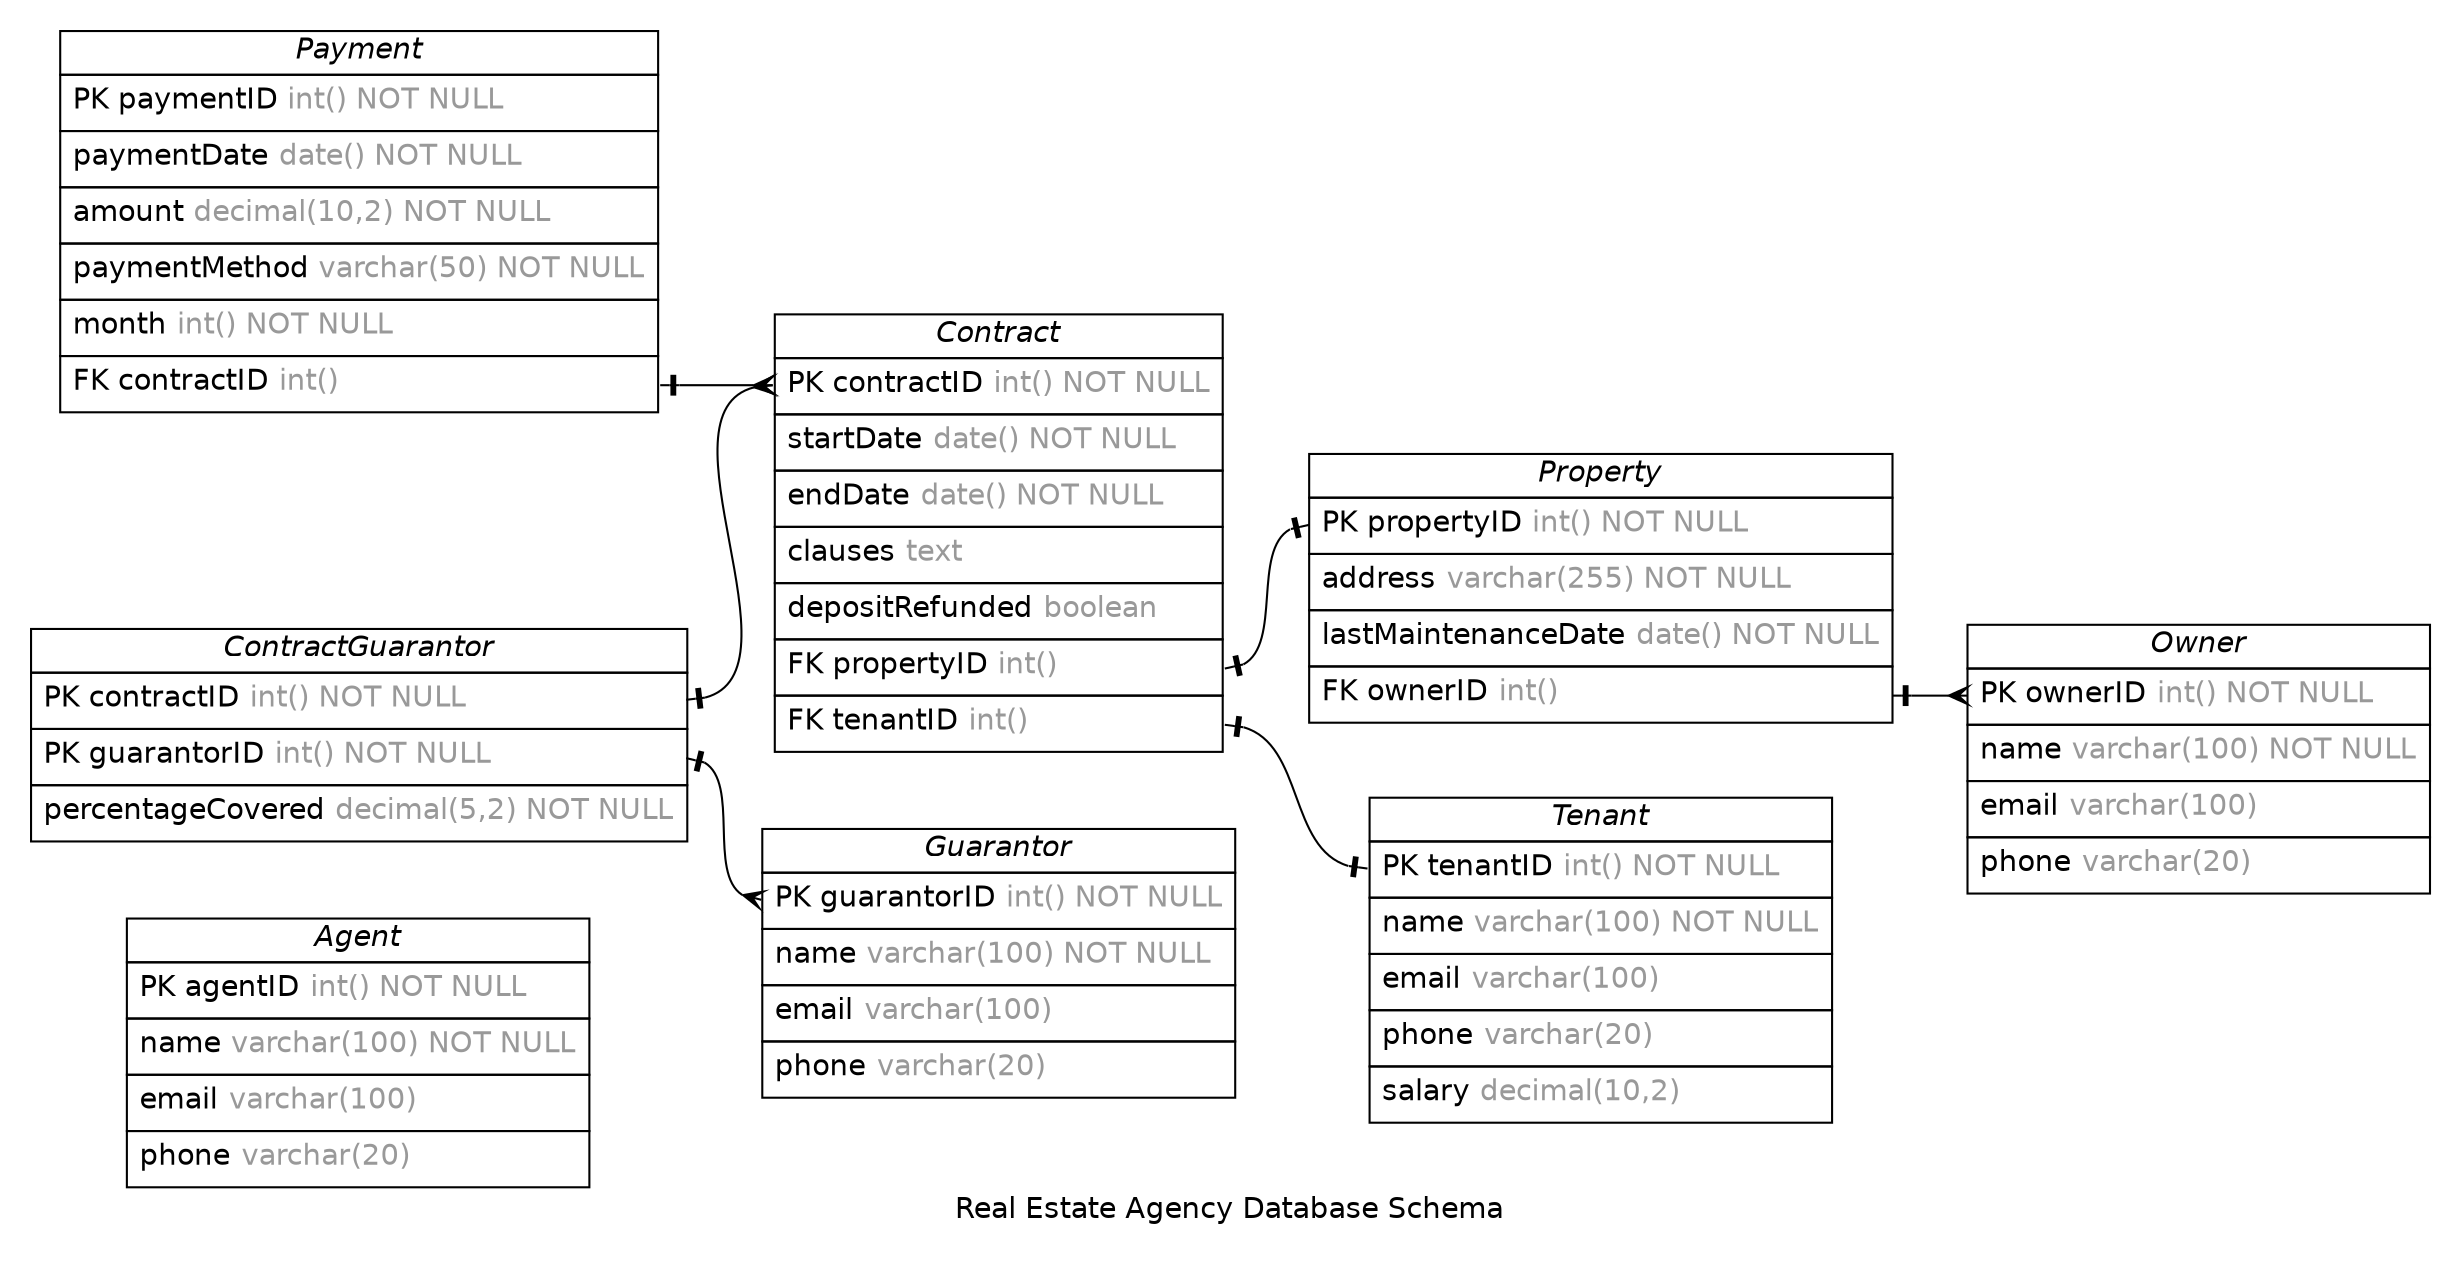 /* created with ERDot < https://github.com/ehne/ERDot > */
digraph G {
    graph [
        nodesep=0.5;
        rankdir="LR";
        concentrate=true;
        splines="spline";
        fontname="Helvetica";
        pad="0.2,0.2",
        label="Real Estate Agency Database Schema",
        
    ];
    
    node [shape=plain, fontname="Helvetica"];
    edge [
        dir=both,
        fontsize=12,
        arrowsize=0.9,
        penwidth=1.0,
        labelangle=32,
        labeldistance=1.8,
        fontname="Helvetica"
    ];
    
    "Agent" [ label=<
        <table border="0" cellborder="1" cellspacing="0" >
        <tr><td><i>Agent</i></td></tr>
        <tr><td port="agentID" align="left" cellpadding="5">PK agentID <font color="grey60">int() NOT NULL</font></td></tr>
        <tr><td port="name" align="left" cellpadding="5">name <font color="grey60">varchar(100) NOT NULL</font></td></tr>
        <tr><td port="email" align="left" cellpadding="5">email <font color="grey60">varchar(100)</font></td></tr>
        <tr><td port="phone" align="left" cellpadding="5">phone <font color="grey60">varchar(20)</font></td></tr>
    </table>>];
    "Property" [ label=<
        <table border="0" cellborder="1" cellspacing="0" >
        <tr><td><i>Property</i></td></tr>
        <tr><td port="propertyID" align="left" cellpadding="5">PK propertyID <font color="grey60">int() NOT NULL</font></td></tr>
        <tr><td port="address" align="left" cellpadding="5">address <font color="grey60">varchar(255) NOT NULL</font></td></tr>
        <tr><td port="lastMaintenanceDate" align="left" cellpadding="5">lastMaintenanceDate <font color="grey60">date() NOT NULL</font></td></tr>
        <tr><td port="ownerID" align="left" cellpadding="5">FK ownerID <font color="grey60">int()</font></td></tr>
    </table>>];
    "Owner" [ label=<
        <table border="0" cellborder="1" cellspacing="0" >
        <tr><td><i>Owner</i></td></tr>
        <tr><td port="ownerID" align="left" cellpadding="5">PK ownerID <font color="grey60">int() NOT NULL</font></td></tr>
        <tr><td port="name" align="left" cellpadding="5">name <font color="grey60">varchar(100) NOT NULL</font></td></tr>
        <tr><td port="email" align="left" cellpadding="5">email <font color="grey60">varchar(100)</font></td></tr>
        <tr><td port="phone" align="left" cellpadding="5">phone <font color="grey60">varchar(20)</font></td></tr>
    </table>>];
    "Tenant" [ label=<
        <table border="0" cellborder="1" cellspacing="0" >
        <tr><td><i>Tenant</i></td></tr>
        <tr><td port="tenantID" align="left" cellpadding="5">PK tenantID <font color="grey60">int() NOT NULL</font></td></tr>
        <tr><td port="name" align="left" cellpadding="5">name <font color="grey60">varchar(100) NOT NULL</font></td></tr>
        <tr><td port="email" align="left" cellpadding="5">email <font color="grey60">varchar(100)</font></td></tr>
        <tr><td port="phone" align="left" cellpadding="5">phone <font color="grey60">varchar(20)</font></td></tr>
        <tr><td port="salary" align="left" cellpadding="5">salary <font color="grey60">decimal(10,2)</font></td></tr>
    </table>>];
    "Contract" [ label=<
        <table border="0" cellborder="1" cellspacing="0" >
        <tr><td><i>Contract</i></td></tr>
        <tr><td port="contractID" align="left" cellpadding="5">PK contractID <font color="grey60">int() NOT NULL</font></td></tr>
        <tr><td port="startDate" align="left" cellpadding="5">startDate <font color="grey60">date() NOT NULL</font></td></tr>
        <tr><td port="endDate" align="left" cellpadding="5">endDate <font color="grey60">date() NOT NULL</font></td></tr>
        <tr><td port="clauses" align="left" cellpadding="5">clauses <font color="grey60">text</font></td></tr>
        <tr><td port="depositRefunded" align="left" cellpadding="5">depositRefunded <font color="grey60">boolean</font></td></tr>
        <tr><td port="propertyID" align="left" cellpadding="5">FK propertyID <font color="grey60">int()</font></td></tr>
        <tr><td port="tenantID" align="left" cellpadding="5">FK tenantID <font color="grey60">int()</font></td></tr>
    </table>>];
    "Payment" [ label=<
        <table border="0" cellborder="1" cellspacing="0" >
        <tr><td><i>Payment</i></td></tr>
        <tr><td port="paymentID" align="left" cellpadding="5">PK paymentID <font color="grey60">int() NOT NULL</font></td></tr>
        <tr><td port="paymentDate" align="left" cellpadding="5">paymentDate <font color="grey60">date() NOT NULL</font></td></tr>
        <tr><td port="amount" align="left" cellpadding="5">amount <font color="grey60">decimal(10,2) NOT NULL</font></td></tr>
        <tr><td port="paymentMethod" align="left" cellpadding="5">paymentMethod <font color="grey60">varchar(50) NOT NULL</font></td></tr>
        <tr><td port="month" align="left" cellpadding="5">month <font color="grey60">int() NOT NULL</font></td></tr>
        <tr><td port="contractID" align="left" cellpadding="5">FK contractID <font color="grey60">int()</font></td></tr>
    </table>>];
    "Guarantor" [ label=<
        <table border="0" cellborder="1" cellspacing="0" >
        <tr><td><i>Guarantor</i></td></tr>
        <tr><td port="guarantorID" align="left" cellpadding="5">PK guarantorID <font color="grey60">int() NOT NULL</font></td></tr>
        <tr><td port="name" align="left" cellpadding="5">name <font color="grey60">varchar(100) NOT NULL</font></td></tr>
        <tr><td port="email" align="left" cellpadding="5">email <font color="grey60">varchar(100)</font></td></tr>
        <tr><td port="phone" align="left" cellpadding="5">phone <font color="grey60">varchar(20)</font></td></tr>
    </table>>];
    "ContractGuarantor" [ label=<
        <table border="0" cellborder="1" cellspacing="0" >
        <tr><td><i>ContractGuarantor</i></td></tr>
        <tr><td port="contractID" align="left" cellpadding="5">PK contractID <font color="grey60">int() NOT NULL</font></td></tr>
        <tr><td port="guarantorID" align="left" cellpadding="5">PK guarantorID <font color="grey60">int() NOT NULL</font></td></tr>
        <tr><td port="percentageCovered" align="left" cellpadding="5">percentageCovered <font color="grey60">decimal(5,2) NOT NULL</font></td></tr>
    </table>>];

    
    "Property":"ownerID"->"Owner":"ownerID" [
        arrowhead=ocrow,

        arrowtail=noneotee,
    ];

    
    "Contract":"propertyID"->"Property":"propertyID" [
        arrowhead=noneotee,

        arrowtail=noneotee,
    ];

    
    "Contract":"tenantID"->"Tenant":"tenantID" [
        arrowhead=noneotee,

        arrowtail=noneotee,
    ];

    
    "Payment":"contractID"->"Contract":"contractID" [
        arrowhead=ocrow,

        arrowtail=noneotee,
    ];

    
    "ContractGuarantor":"contractID"->"Contract":"contractID" [
        arrowhead=ocrow,

        arrowtail=noneotee,
    ];

    
    "ContractGuarantor":"guarantorID"->"Guarantor":"guarantorID" [
        arrowhead=ocrow,

        arrowtail=noneotee,
    ];
}
